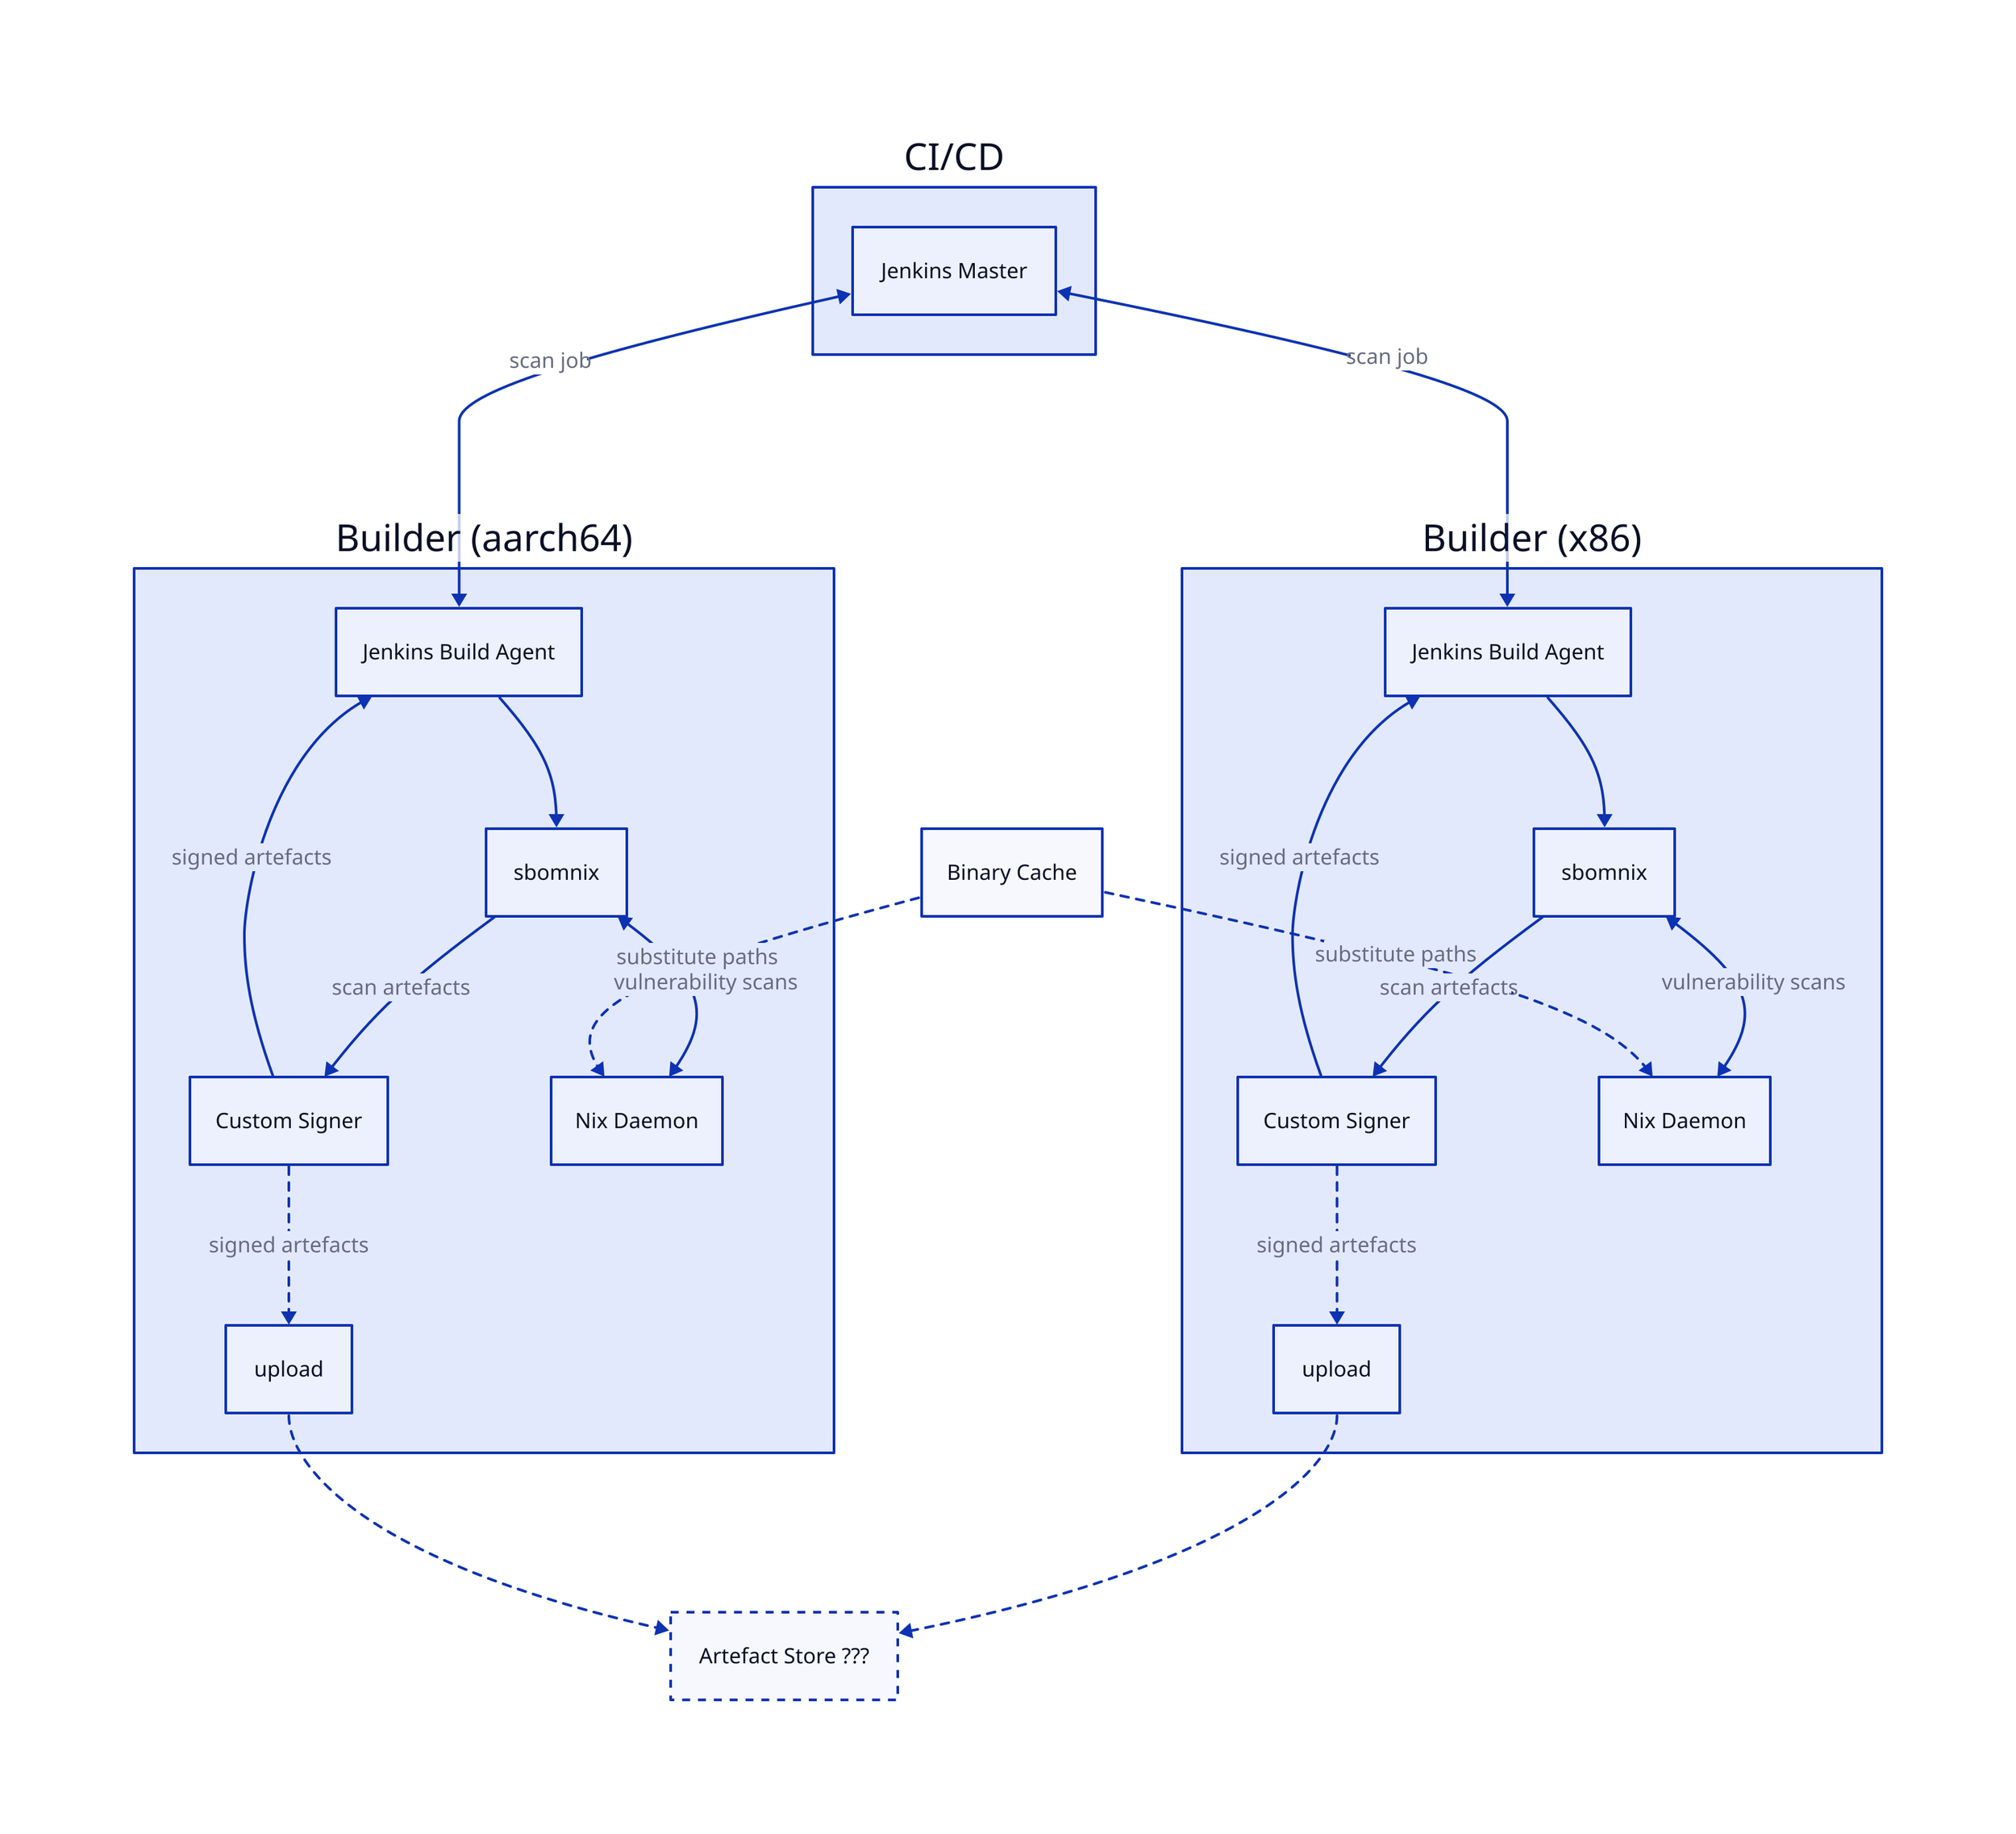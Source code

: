 ci: CI/CD {
    jenkins: Jenkins Master
}

cache: Binary Cache

artefact_store: Artefact Store ??? {
     style.stroke-dash: 3
}

builder_x86: Builder (x86) {
    agent: Jenkins Build Agent
    sbomnix
    signer: Custom Signer

    nix_daemon: Nix Daemon

    agent -> sbomnix
    sbomnix <-> nix_daemon: vulnerability scans
    sbomnix -> signer: scan artefacts
    signer -> agent: signed artefacts
    signer -> upload: signed artefacts {
         style.stroke-dash: 3
    }
}

builder_aarch64: Builder (aarch64) {
    agent: Jenkins Build Agent
    sbomnix
    signer: Custom Signer

    nix_daemon: Nix Daemon

    agent -> sbomnix
    sbomnix <-> nix_daemon: vulnerability scans
    sbomnix -> signer: scan artefacts
    signer -> agent: signed artefacts
    signer -> upload: signed artefacts {
     style.stroke-dash: 3
    }
}

ci.jenkins <-> builder_x86.agent: scan job
ci.jenkins <-> builder_aarch64.agent: scan job

cache -> builder_x86.nix_daemon: substitute paths {
    style {
        stroke-dash: 3
    }
}
cache -> builder_aarch64.nix_daemon: substitute paths {
    style.stroke-dash: 3
}

builder_x86.upload -> artefact_store {
    style.stroke-dash: 3
}
builder_aarch64.upload -> artefact_store {
    style.stroke-dash: 3
}